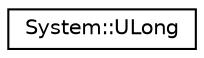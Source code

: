 digraph G
{
  edge [fontname="Helvetica",fontsize="10",labelfontname="Helvetica",labelfontsize="10"];
  node [fontname="Helvetica",fontsize="10",shape=record];
  rankdir="LR";
  Node1 [label="System::ULong",height=0.2,width=0.4,color="black", fillcolor="white", style="filled",URL="$class_system_1_1_u_long.html"];
}

